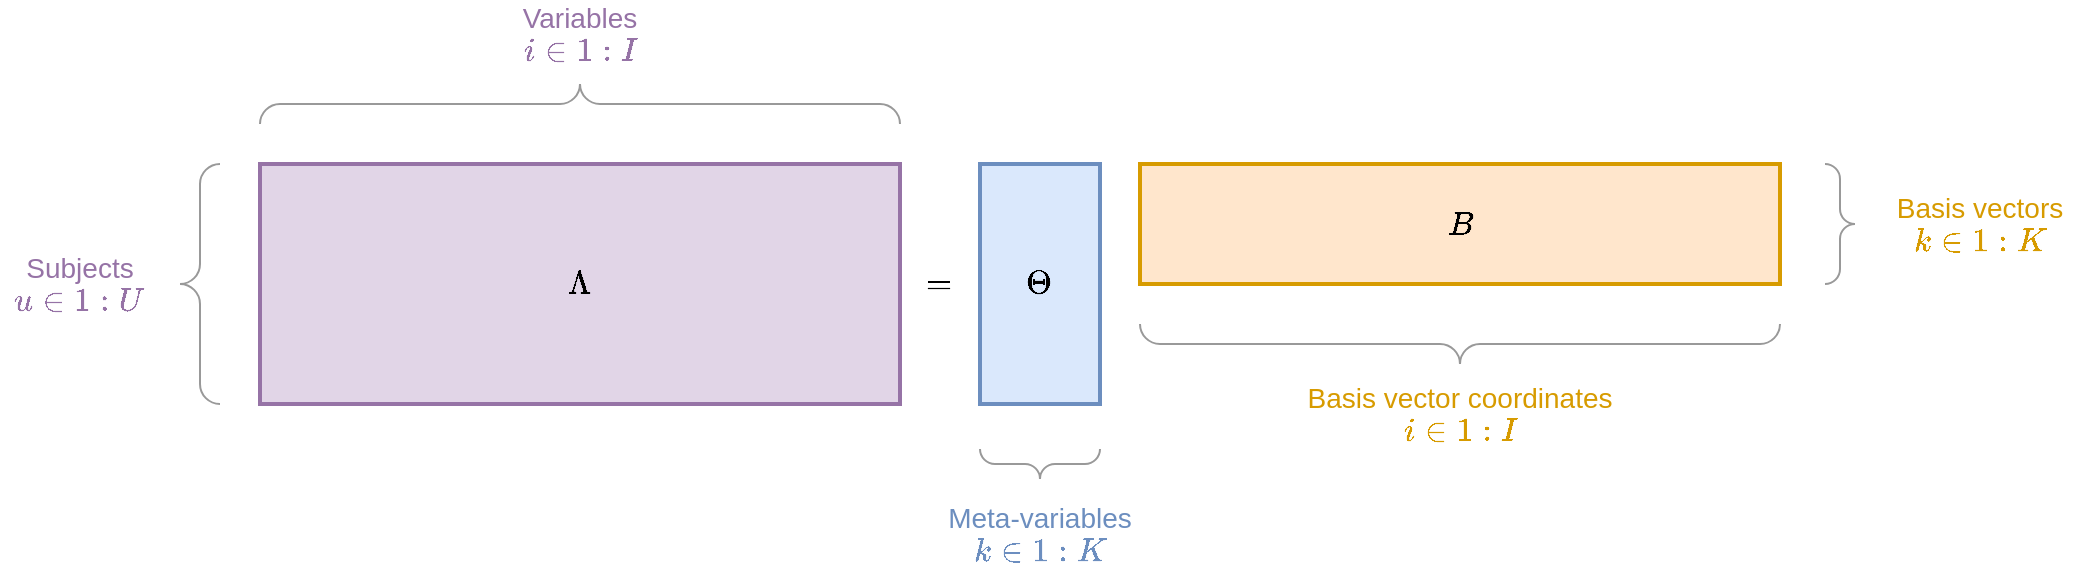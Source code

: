 <mxfile version="21.2.8" type="device">
  <diagram name="Page-1" id="5qTVuOgJTud96MOz1e2o">
    <mxGraphModel dx="1781" dy="604" grid="1" gridSize="10" guides="1" tooltips="1" connect="1" arrows="1" fold="1" page="1" pageScale="1" pageWidth="827" pageHeight="1169" math="1" shadow="0">
      <root>
        <mxCell id="0" />
        <mxCell id="1" parent="0" />
        <mxCell id="KO-h99y13cw_hz3xFkCB-1" value="" style="rounded=0;whiteSpace=wrap;html=1;fillColor=#e1d5e7;strokeColor=#9673a6;strokeWidth=2;" parent="1" vertex="1">
          <mxGeometry x="-120" y="120" width="320" height="120" as="geometry" />
        </mxCell>
        <mxCell id="KO-h99y13cw_hz3xFkCB-2" value="&lt;font style=&quot;font-size: 14px;&quot;&gt;`\Lambda`&lt;/font&gt;" style="text;html=1;strokeColor=none;fillColor=none;align=center;verticalAlign=middle;whiteSpace=wrap;rounded=0;" parent="1" vertex="1">
          <mxGeometry x="10" y="165" width="60" height="30" as="geometry" />
        </mxCell>
        <mxCell id="KO-h99y13cw_hz3xFkCB-3" value="" style="rounded=0;whiteSpace=wrap;html=1;fillColor=#dae8fc;strokeColor=#6c8ebf;strokeWidth=2;" parent="1" vertex="1">
          <mxGeometry x="240" y="120" width="60" height="120" as="geometry" />
        </mxCell>
        <mxCell id="KO-h99y13cw_hz3xFkCB-4" value="" style="rounded=0;whiteSpace=wrap;html=1;fillColor=#ffe6cc;strokeColor=#d79b00;strokeWidth=2;" parent="1" vertex="1">
          <mxGeometry x="320" y="120" width="320" height="60" as="geometry" />
        </mxCell>
        <mxCell id="KO-h99y13cw_hz3xFkCB-5" value="&lt;font style=&quot;font-size: 14px;&quot;&gt;`\Theta`&lt;/font&gt;" style="text;html=1;strokeColor=none;fillColor=none;align=center;verticalAlign=middle;whiteSpace=wrap;rounded=0;" parent="1" vertex="1">
          <mxGeometry x="240" y="165" width="60" height="30" as="geometry" />
        </mxCell>
        <mxCell id="KO-h99y13cw_hz3xFkCB-6" value="&lt;font style=&quot;font-size: 14px;&quot;&gt;`B`&lt;/font&gt;" style="text;html=1;strokeColor=none;fillColor=none;align=center;verticalAlign=middle;whiteSpace=wrap;rounded=0;" parent="1" vertex="1">
          <mxGeometry x="450" y="135" width="60" height="30" as="geometry" />
        </mxCell>
        <mxCell id="KO-h99y13cw_hz3xFkCB-7" value="" style="labelPosition=right;align=left;strokeWidth=1;shape=mxgraph.mockup.markup.curlyBrace;html=1;shadow=0;dashed=0;strokeColor=#999999;direction=north;" parent="1" vertex="1">
          <mxGeometry x="-160" y="120" width="20" height="120" as="geometry" />
        </mxCell>
        <mxCell id="KO-h99y13cw_hz3xFkCB-8" value="&lt;font color=&quot;#9673a6&quot; style=&quot;font-size: 14px;&quot;&gt;Subjects&lt;br&gt;`u \in 1:U`&lt;br&gt;&lt;/font&gt;" style="text;html=1;strokeColor=none;fillColor=none;align=center;verticalAlign=middle;whiteSpace=wrap;rounded=0;" parent="1" vertex="1">
          <mxGeometry x="-250" y="165" width="80" height="30" as="geometry" />
        </mxCell>
        <mxCell id="KO-h99y13cw_hz3xFkCB-9" value="" style="verticalLabelPosition=bottom;shadow=0;dashed=0;align=center;html=1;verticalAlign=top;strokeWidth=1;shape=mxgraph.mockup.markup.curlyBrace;whiteSpace=wrap;strokeColor=#999999;" parent="1" vertex="1">
          <mxGeometry x="-120" y="80" width="320" height="20" as="geometry" />
        </mxCell>
        <mxCell id="KO-h99y13cw_hz3xFkCB-10" value="&lt;font color=&quot;#9673a6&quot; style=&quot;font-size: 14px;&quot;&gt;Variables&lt;br&gt;`i \in1:I`&lt;br&gt;&lt;/font&gt;" style="text;html=1;strokeColor=none;fillColor=none;align=center;verticalAlign=middle;whiteSpace=wrap;rounded=0;" parent="1" vertex="1">
          <mxGeometry y="40" width="80" height="30" as="geometry" />
        </mxCell>
        <mxCell id="KO-h99y13cw_hz3xFkCB-11" value="" style="verticalLabelPosition=bottom;shadow=0;dashed=0;align=center;html=1;verticalAlign=top;strokeWidth=1;shape=mxgraph.mockup.markup.curlyBrace;whiteSpace=wrap;strokeColor=#999999;rotation=180;" parent="1" vertex="1">
          <mxGeometry x="240" y="260" width="60" height="20" as="geometry" />
        </mxCell>
        <mxCell id="KO-h99y13cw_hz3xFkCB-12" value="&lt;font style=&quot;font-size: 14px;&quot;&gt;`=`&lt;/font&gt;" style="text;html=1;strokeColor=none;fillColor=none;align=center;verticalAlign=middle;whiteSpace=wrap;rounded=0;" parent="1" vertex="1">
          <mxGeometry x="190" y="165" width="60" height="30" as="geometry" />
        </mxCell>
        <mxCell id="KO-h99y13cw_hz3xFkCB-13" value="&lt;font color=&quot;#6c8ebf&quot; style=&quot;font-size: 14px;&quot;&gt;Meta-variables&lt;br&gt;`k\in 1:K`&lt;br&gt;&lt;/font&gt;" style="text;html=1;strokeColor=none;fillColor=none;align=center;verticalAlign=middle;whiteSpace=wrap;rounded=0;" parent="1" vertex="1">
          <mxGeometry x="220" y="290" width="100" height="30" as="geometry" />
        </mxCell>
        <mxCell id="KO-h99y13cw_hz3xFkCB-14" value="" style="verticalLabelPosition=bottom;shadow=0;dashed=0;align=center;html=1;verticalAlign=top;strokeWidth=1;shape=mxgraph.mockup.markup.curlyBrace;whiteSpace=wrap;strokeColor=#999999;rotation=180;" parent="1" vertex="1">
          <mxGeometry x="320" y="200" width="320" height="20" as="geometry" />
        </mxCell>
        <mxCell id="KO-h99y13cw_hz3xFkCB-15" value="&lt;font color=&quot;#d79b00&quot; style=&quot;font-size: 14px;&quot;&gt;Basis vectors&lt;br&gt;`k \in 1:K`&lt;br&gt;&lt;/font&gt;" style="text;html=1;strokeColor=none;fillColor=none;align=center;verticalAlign=middle;whiteSpace=wrap;rounded=0;" parent="1" vertex="1">
          <mxGeometry x="690" y="135" width="100" height="30" as="geometry" />
        </mxCell>
        <mxCell id="cx6m5jzF72ZtTapV-pDz-1" value="" style="labelPosition=right;align=left;strokeWidth=1;shape=mxgraph.mockup.markup.curlyBrace;html=1;shadow=0;dashed=0;strokeColor=#999999;direction=south;" parent="1" vertex="1">
          <mxGeometry x="660" y="120" width="20" height="60" as="geometry" />
        </mxCell>
        <mxCell id="cx6m5jzF72ZtTapV-pDz-2" value="&lt;font color=&quot;#d79b00&quot; style=&quot;font-size: 14px;&quot;&gt;Basis vector coordinates&lt;br&gt;`i \in 1:I`&lt;br&gt;&lt;/font&gt;" style="text;html=1;strokeColor=none;fillColor=none;align=center;verticalAlign=middle;whiteSpace=wrap;rounded=0;" parent="1" vertex="1">
          <mxGeometry x="400" y="230" width="160" height="30" as="geometry" />
        </mxCell>
      </root>
    </mxGraphModel>
  </diagram>
</mxfile>
